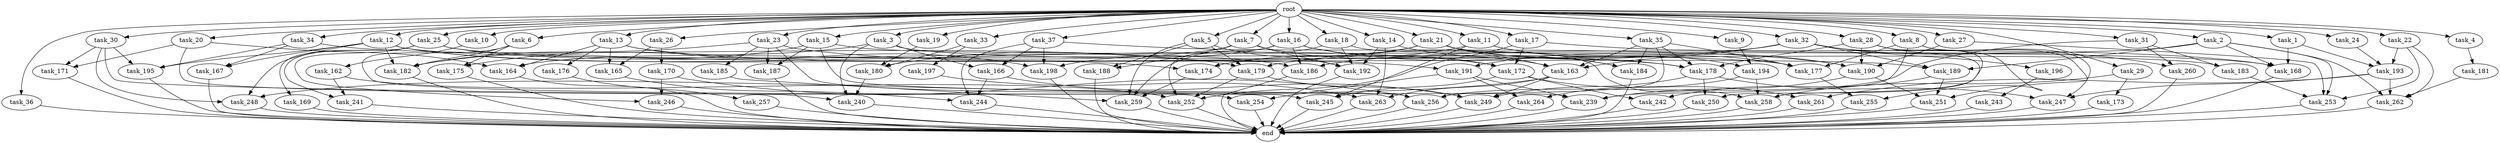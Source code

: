 digraph G {
  root [size="0.000000"];
  task_1 [size="102.400000"];
  task_2 [size="102.400000"];
  task_3 [size="102.400000"];
  task_4 [size="102.400000"];
  task_5 [size="102.400000"];
  task_6 [size="102.400000"];
  task_7 [size="102.400000"];
  task_8 [size="102.400000"];
  task_9 [size="102.400000"];
  task_10 [size="102.400000"];
  task_11 [size="102.400000"];
  task_12 [size="102.400000"];
  task_13 [size="102.400000"];
  task_14 [size="102.400000"];
  task_15 [size="102.400000"];
  task_16 [size="102.400000"];
  task_17 [size="102.400000"];
  task_18 [size="102.400000"];
  task_19 [size="102.400000"];
  task_20 [size="102.400000"];
  task_21 [size="102.400000"];
  task_22 [size="102.400000"];
  task_23 [size="102.400000"];
  task_24 [size="102.400000"];
  task_25 [size="102.400000"];
  task_26 [size="102.400000"];
  task_27 [size="102.400000"];
  task_28 [size="102.400000"];
  task_29 [size="102.400000"];
  task_30 [size="102.400000"];
  task_31 [size="102.400000"];
  task_32 [size="102.400000"];
  task_33 [size="102.400000"];
  task_34 [size="102.400000"];
  task_35 [size="102.400000"];
  task_36 [size="102.400000"];
  task_37 [size="102.400000"];
  task_162 [size="7730941132.800000"];
  task_163 [size="79886391705.600006"];
  task_164 [size="103938208563.200012"];
  task_165 [size="45526653337.600006"];
  task_166 [size="99643241267.200012"];
  task_167 [size="116823110451.200012"];
  task_168 [size="165785737625.600006"];
  task_169 [size="85899345920.000000"];
  task_170 [size="3435973836.800000"];
  task_171 [size="52398601011.200005"];
  task_172 [size="107374182400.000000"];
  task_173 [size="54975581388.800003"];
  task_174 [size="37795712204.800003"];
  task_175 [size="27487790694.400002"];
  task_176 [size="42090679500.800003"];
  task_177 [size="97925254348.800003"];
  task_178 [size="119400090828.800003"];
  task_179 [size="120259084288.000000"];
  task_180 [size="97066260889.600006"];
  task_181 [size="3435973836.800000"];
  task_182 [size="113387136614.400009"];
  task_183 [size="68719476736.000000"];
  task_184 [size="87617332838.400009"];
  task_185 [size="13743895347.200001"];
  task_186 [size="149464861900.800018"];
  task_187 [size="68719476736.000000"];
  task_188 [size="61847529062.400002"];
  task_189 [size="131425999257.600006"];
  task_190 [size="145169894604.800018"];
  task_191 [size="45526653337.600006"];
  task_192 [size="173516678758.400024"];
  task_193 [size="30923764531.200001"];
  task_194 [size="34359738368.000000"];
  task_195 [size="138297946931.200012"];
  task_196 [size="3435973836.800000"];
  task_197 [size="85899345920.000000"];
  task_198 [size="149464861900.800018"];
  task_239 [size="142592914227.200012"];
  task_240 [size="42949672960.000000"];
  task_241 [size="155477816115.200012"];
  task_242 [size="107374182400.000000"];
  task_243 [size="21474836480.000000"];
  task_244 [size="176952652595.200012"];
  task_245 [size="55834574848.000000"];
  task_246 [size="171798691840.000000"];
  task_247 [size="112528143155.200012"];
  task_248 [size="83322365542.400009"];
  task_249 [size="135720966553.600006"];
  task_250 [size="63565515980.800003"];
  task_251 [size="193273528320.000000"];
  task_252 [size="159772783411.200012"];
  task_253 [size="77309411328.000000"];
  task_254 [size="35218731827.200005"];
  task_255 [size="55834574848.000000"];
  task_256 [size="237941188198.400024"];
  task_257 [size="85899345920.000000"];
  task_258 [size="158913789952.000000"];
  task_259 [size="212171384422.400024"];
  task_260 [size="58411555225.600006"];
  task_261 [size="91053306675.200012"];
  task_262 [size="139156940390.399994"];
  task_263 [size="115105123532.800003"];
  task_264 [size="52398601011.200005"];
  end [size="0.000000"];

  root -> task_1 [size="1.000000"];
  root -> task_2 [size="1.000000"];
  root -> task_3 [size="1.000000"];
  root -> task_4 [size="1.000000"];
  root -> task_5 [size="1.000000"];
  root -> task_6 [size="1.000000"];
  root -> task_7 [size="1.000000"];
  root -> task_8 [size="1.000000"];
  root -> task_9 [size="1.000000"];
  root -> task_10 [size="1.000000"];
  root -> task_11 [size="1.000000"];
  root -> task_12 [size="1.000000"];
  root -> task_13 [size="1.000000"];
  root -> task_14 [size="1.000000"];
  root -> task_15 [size="1.000000"];
  root -> task_16 [size="1.000000"];
  root -> task_17 [size="1.000000"];
  root -> task_18 [size="1.000000"];
  root -> task_19 [size="1.000000"];
  root -> task_20 [size="1.000000"];
  root -> task_21 [size="1.000000"];
  root -> task_22 [size="1.000000"];
  root -> task_23 [size="1.000000"];
  root -> task_24 [size="1.000000"];
  root -> task_25 [size="1.000000"];
  root -> task_26 [size="1.000000"];
  root -> task_27 [size="1.000000"];
  root -> task_28 [size="1.000000"];
  root -> task_29 [size="1.000000"];
  root -> task_30 [size="1.000000"];
  root -> task_31 [size="1.000000"];
  root -> task_32 [size="1.000000"];
  root -> task_33 [size="1.000000"];
  root -> task_34 [size="1.000000"];
  root -> task_35 [size="1.000000"];
  root -> task_36 [size="1.000000"];
  root -> task_37 [size="1.000000"];
  task_1 -> task_168 [size="134217728.000000"];
  task_1 -> task_193 [size="134217728.000000"];
  task_2 -> task_168 [size="411041792.000000"];
  task_2 -> task_186 [size="411041792.000000"];
  task_2 -> task_189 [size="411041792.000000"];
  task_2 -> task_253 [size="411041792.000000"];
  task_2 -> task_262 [size="411041792.000000"];
  task_3 -> task_166 [size="134217728.000000"];
  task_3 -> task_175 [size="134217728.000000"];
  task_3 -> task_183 [size="134217728.000000"];
  task_3 -> task_240 [size="134217728.000000"];
  task_4 -> task_181 [size="33554432.000000"];
  task_5 -> task_179 [size="301989888.000000"];
  task_5 -> task_188 [size="301989888.000000"];
  task_5 -> task_192 [size="301989888.000000"];
  task_5 -> task_259 [size="301989888.000000"];
  task_6 -> task_175 [size="134217728.000000"];
  task_6 -> task_182 [size="134217728.000000"];
  task_6 -> task_239 [size="134217728.000000"];
  task_7 -> task_163 [size="301989888.000000"];
  task_7 -> task_164 [size="301989888.000000"];
  task_7 -> task_188 [size="301989888.000000"];
  task_7 -> task_192 [size="301989888.000000"];
  task_8 -> task_177 [size="209715200.000000"];
  task_8 -> task_239 [size="209715200.000000"];
  task_8 -> task_247 [size="209715200.000000"];
  task_8 -> task_251 [size="209715200.000000"];
  task_9 -> task_194 [size="301989888.000000"];
  task_10 -> task_162 [size="75497472.000000"];
  task_11 -> task_174 [size="33554432.000000"];
  task_11 -> task_177 [size="33554432.000000"];
  task_11 -> task_194 [size="33554432.000000"];
  task_11 -> task_245 [size="33554432.000000"];
  task_12 -> task_167 [size="301989888.000000"];
  task_12 -> task_172 [size="301989888.000000"];
  task_12 -> task_174 [size="301989888.000000"];
  task_12 -> task_177 [size="301989888.000000"];
  task_12 -> task_182 [size="301989888.000000"];
  task_12 -> task_195 [size="301989888.000000"];
  task_12 -> task_248 [size="301989888.000000"];
  task_13 -> task_164 [size="411041792.000000"];
  task_13 -> task_165 [size="411041792.000000"];
  task_13 -> task_176 [size="411041792.000000"];
  task_13 -> task_191 [size="411041792.000000"];
  task_13 -> task_198 [size="411041792.000000"];
  task_14 -> task_184 [size="411041792.000000"];
  task_14 -> task_192 [size="411041792.000000"];
  task_14 -> task_263 [size="411041792.000000"];
  task_15 -> task_168 [size="536870912.000000"];
  task_15 -> task_182 [size="536870912.000000"];
  task_15 -> task_187 [size="536870912.000000"];
  task_15 -> task_256 [size="536870912.000000"];
  task_16 -> task_172 [size="209715200.000000"];
  task_16 -> task_178 [size="209715200.000000"];
  task_16 -> task_186 [size="209715200.000000"];
  task_16 -> task_198 [size="209715200.000000"];
  task_16 -> task_252 [size="209715200.000000"];
  task_17 -> task_168 [size="536870912.000000"];
  task_17 -> task_172 [size="536870912.000000"];
  task_17 -> task_252 [size="536870912.000000"];
  task_18 -> task_192 [size="679477248.000000"];
  task_18 -> task_258 [size="679477248.000000"];
  task_18 -> task_259 [size="679477248.000000"];
  task_19 -> task_180 [size="75497472.000000"];
  task_20 -> task_164 [size="301989888.000000"];
  task_20 -> task_171 [size="301989888.000000"];
  task_20 -> task_245 [size="301989888.000000"];
  task_21 -> task_163 [size="33554432.000000"];
  task_21 -> task_174 [size="33554432.000000"];
  task_21 -> task_180 [size="33554432.000000"];
  task_21 -> task_184 [size="33554432.000000"];
  task_21 -> task_190 [size="33554432.000000"];
  task_22 -> task_193 [size="134217728.000000"];
  task_22 -> task_253 [size="134217728.000000"];
  task_22 -> task_262 [size="134217728.000000"];
  task_23 -> task_178 [size="134217728.000000"];
  task_23 -> task_182 [size="134217728.000000"];
  task_23 -> task_185 [size="134217728.000000"];
  task_23 -> task_187 [size="134217728.000000"];
  task_23 -> task_254 [size="134217728.000000"];
  task_24 -> task_193 [size="33554432.000000"];
  task_25 -> task_169 [size="838860800.000000"];
  task_25 -> task_186 [size="838860800.000000"];
  task_25 -> task_189 [size="838860800.000000"];
  task_25 -> task_241 [size="838860800.000000"];
  task_25 -> task_246 [size="838860800.000000"];
  task_26 -> task_165 [size="33554432.000000"];
  task_26 -> task_170 [size="33554432.000000"];
  task_27 -> task_190 [size="134217728.000000"];
  task_27 -> task_253 [size="134217728.000000"];
  task_28 -> task_178 [size="411041792.000000"];
  task_28 -> task_190 [size="411041792.000000"];
  task_28 -> task_250 [size="411041792.000000"];
  task_28 -> task_255 [size="411041792.000000"];
  task_29 -> task_173 [size="536870912.000000"];
  task_29 -> task_258 [size="536870912.000000"];
  task_30 -> task_171 [size="209715200.000000"];
  task_30 -> task_195 [size="209715200.000000"];
  task_30 -> task_240 [size="209715200.000000"];
  task_30 -> task_248 [size="209715200.000000"];
  task_31 -> task_183 [size="536870912.000000"];
  task_31 -> task_256 [size="536870912.000000"];
  task_31 -> task_260 [size="536870912.000000"];
  task_32 -> task_163 [size="33554432.000000"];
  task_32 -> task_179 [size="33554432.000000"];
  task_32 -> task_189 [size="33554432.000000"];
  task_32 -> task_191 [size="33554432.000000"];
  task_32 -> task_196 [size="33554432.000000"];
  task_32 -> task_258 [size="33554432.000000"];
  task_32 -> task_260 [size="33554432.000000"];
  task_33 -> task_180 [size="838860800.000000"];
  task_33 -> task_197 [size="838860800.000000"];
  task_34 -> task_167 [size="838860800.000000"];
  task_34 -> task_179 [size="838860800.000000"];
  task_34 -> task_195 [size="838860800.000000"];
  task_35 -> task_163 [size="411041792.000000"];
  task_35 -> task_177 [size="411041792.000000"];
  task_35 -> task_178 [size="411041792.000000"];
  task_35 -> task_184 [size="411041792.000000"];
  task_35 -> task_256 [size="411041792.000000"];
  task_36 -> end [size="1.000000"];
  task_37 -> task_166 [size="838860800.000000"];
  task_37 -> task_190 [size="838860800.000000"];
  task_37 -> task_198 [size="838860800.000000"];
  task_37 -> task_244 [size="838860800.000000"];
  task_162 -> task_241 [size="679477248.000000"];
  task_162 -> task_252 [size="679477248.000000"];
  task_163 -> task_248 [size="301989888.000000"];
  task_163 -> task_249 [size="301989888.000000"];
  task_163 -> task_263 [size="301989888.000000"];
  task_164 -> end [size="1.000000"];
  task_165 -> task_244 [size="209715200.000000"];
  task_166 -> task_244 [size="679477248.000000"];
  task_166 -> task_249 [size="679477248.000000"];
  task_167 -> end [size="1.000000"];
  task_168 -> end [size="1.000000"];
  task_169 -> end [size="1.000000"];
  task_170 -> task_246 [size="838860800.000000"];
  task_170 -> task_256 [size="838860800.000000"];
  task_171 -> end [size="1.000000"];
  task_172 -> task_242 [size="209715200.000000"];
  task_172 -> task_245 [size="209715200.000000"];
  task_172 -> task_261 [size="209715200.000000"];
  task_173 -> end [size="1.000000"];
  task_174 -> task_259 [size="411041792.000000"];
  task_175 -> end [size="1.000000"];
  task_176 -> task_257 [size="838860800.000000"];
  task_177 -> task_255 [size="134217728.000000"];
  task_178 -> task_247 [size="209715200.000000"];
  task_178 -> task_249 [size="209715200.000000"];
  task_178 -> task_250 [size="209715200.000000"];
  task_179 -> task_249 [size="134217728.000000"];
  task_179 -> task_252 [size="134217728.000000"];
  task_180 -> task_240 [size="75497472.000000"];
  task_181 -> task_262 [size="134217728.000000"];
  task_182 -> end [size="1.000000"];
  task_183 -> task_253 [size="75497472.000000"];
  task_184 -> end [size="1.000000"];
  task_185 -> task_259 [size="679477248.000000"];
  task_186 -> end [size="1.000000"];
  task_187 -> end [size="1.000000"];
  task_188 -> end [size="1.000000"];
  task_189 -> task_242 [size="838860800.000000"];
  task_189 -> task_251 [size="838860800.000000"];
  task_190 -> task_239 [size="838860800.000000"];
  task_190 -> task_251 [size="838860800.000000"];
  task_191 -> task_239 [size="209715200.000000"];
  task_191 -> task_254 [size="209715200.000000"];
  task_191 -> task_264 [size="209715200.000000"];
  task_192 -> end [size="1.000000"];
  task_193 -> task_247 [size="679477248.000000"];
  task_193 -> task_261 [size="679477248.000000"];
  task_193 -> task_262 [size="679477248.000000"];
  task_194 -> task_258 [size="301989888.000000"];
  task_194 -> task_264 [size="301989888.000000"];
  task_195 -> end [size="1.000000"];
  task_196 -> task_243 [size="209715200.000000"];
  task_197 -> task_263 [size="411041792.000000"];
  task_198 -> end [size="1.000000"];
  task_239 -> end [size="1.000000"];
  task_240 -> end [size="1.000000"];
  task_241 -> end [size="1.000000"];
  task_242 -> end [size="1.000000"];
  task_243 -> end [size="1.000000"];
  task_244 -> end [size="1.000000"];
  task_245 -> end [size="1.000000"];
  task_246 -> end [size="1.000000"];
  task_247 -> end [size="1.000000"];
  task_248 -> end [size="1.000000"];
  task_249 -> end [size="1.000000"];
  task_250 -> end [size="1.000000"];
  task_251 -> end [size="1.000000"];
  task_252 -> end [size="1.000000"];
  task_253 -> end [size="1.000000"];
  task_254 -> end [size="1.000000"];
  task_255 -> end [size="1.000000"];
  task_256 -> end [size="1.000000"];
  task_257 -> end [size="1.000000"];
  task_258 -> end [size="1.000000"];
  task_259 -> end [size="1.000000"];
  task_260 -> end [size="1.000000"];
  task_261 -> end [size="1.000000"];
  task_262 -> end [size="1.000000"];
  task_263 -> end [size="1.000000"];
  task_264 -> end [size="1.000000"];
}

